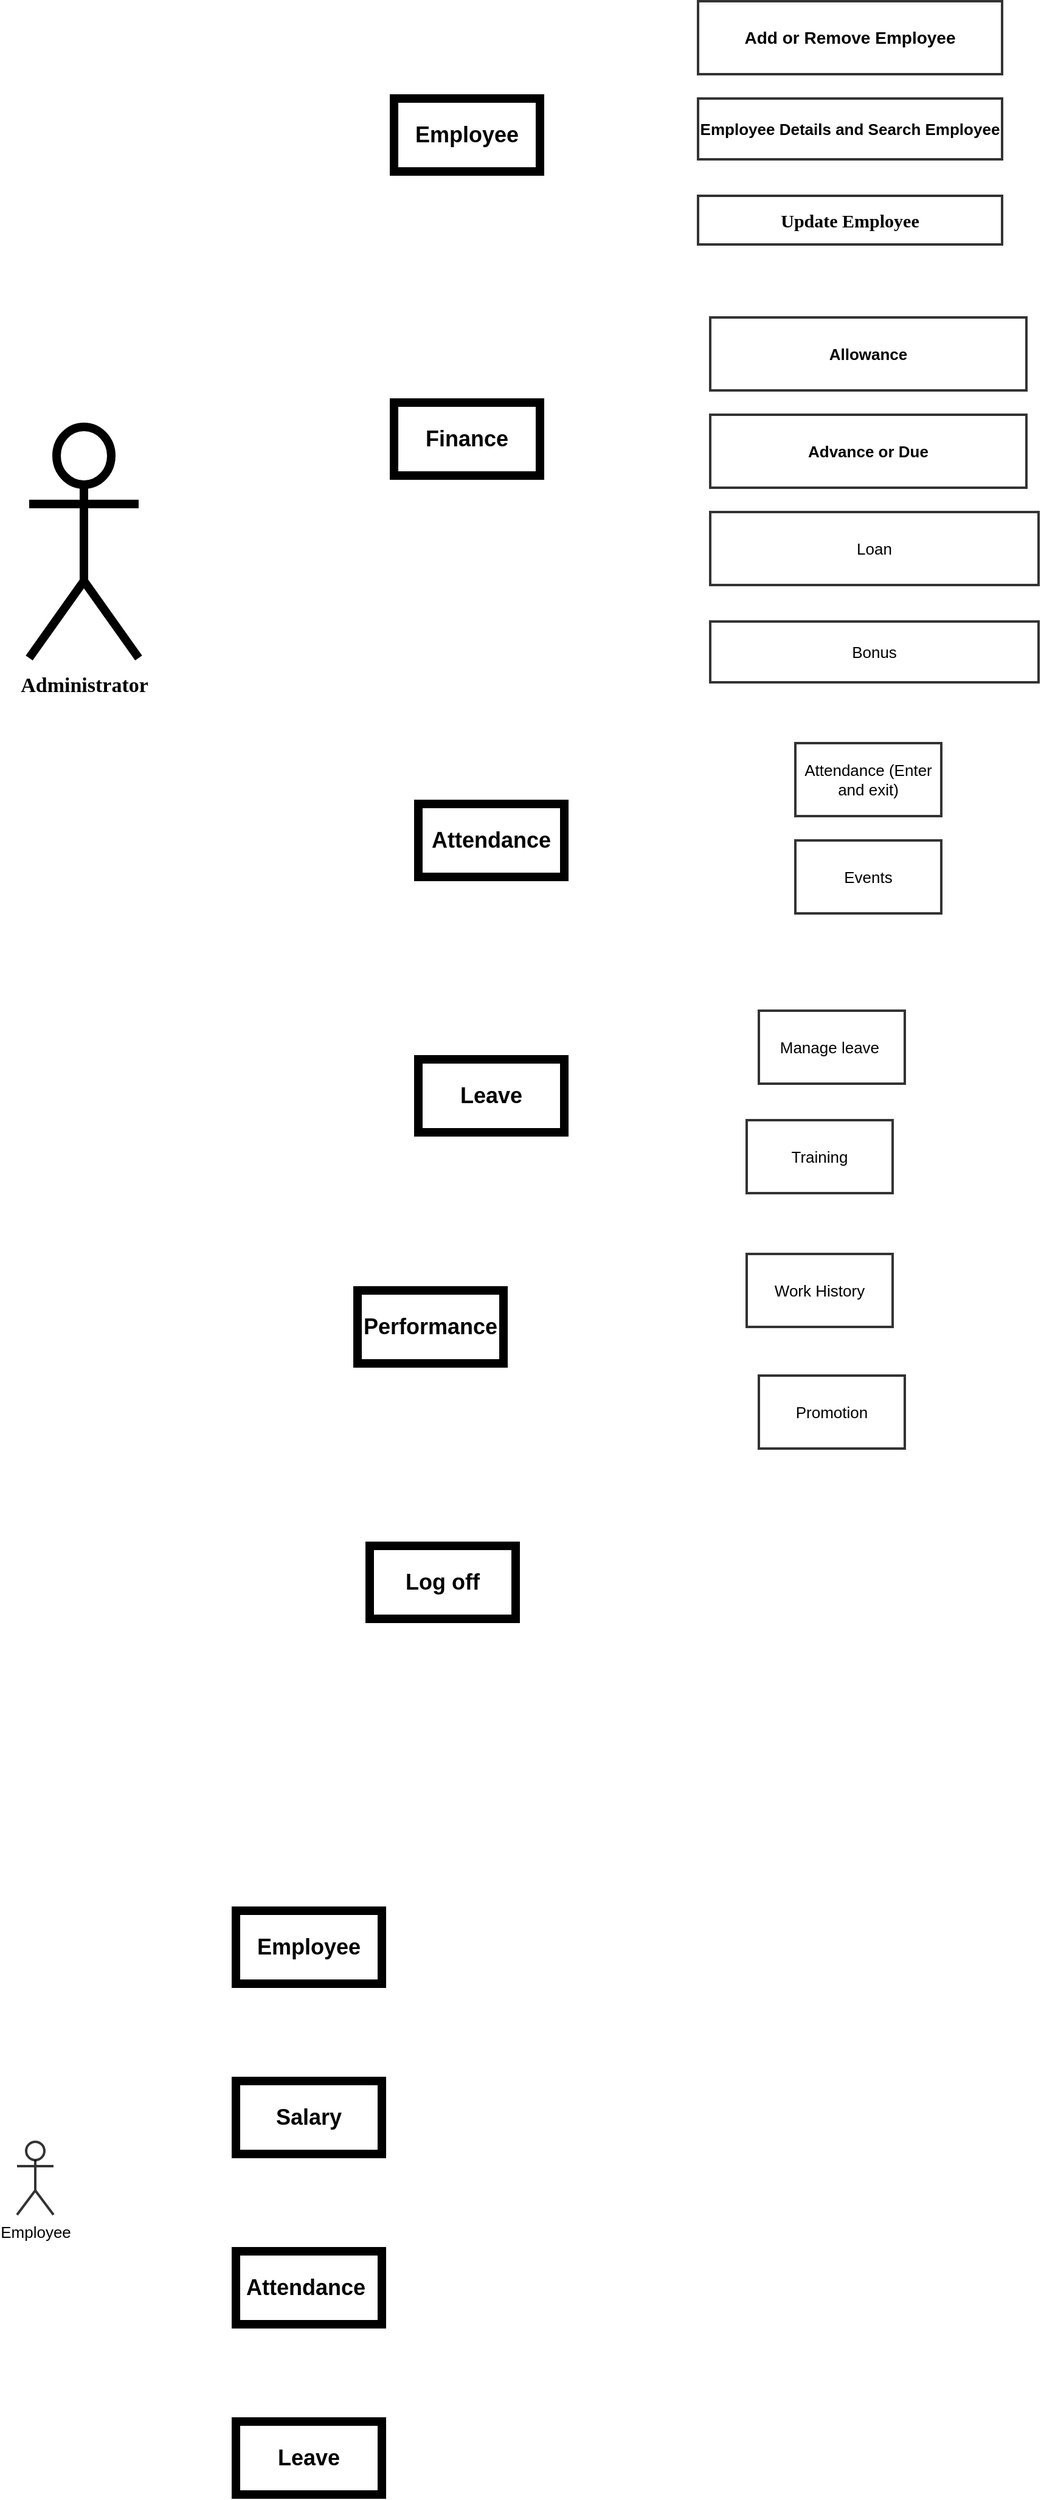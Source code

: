 <mxfile version="13.9.8" type="github">
  <diagram id="UAt6TYiZA28QQcXCpw7w" name="Page-1">
    <mxGraphModel dx="2229" dy="2023" grid="1" gridSize="10" guides="1" tooltips="1" connect="1" arrows="1" fold="1" page="1" pageScale="1" pageWidth="980" pageHeight="1390" math="0" shadow="0">
      <root>
        <mxCell id="0" />
        <mxCell id="1" parent="0" />
        <mxCell id="UGoLlDs5Vt5mTQ_6u8co-1" value="&lt;font style=&quot;font-size: 17px&quot; face=&quot;Times New Roman&quot;&gt;&lt;b style=&quot;line-height: 190%&quot;&gt;Administrator&lt;/b&gt;&lt;/font&gt;" style="shape=umlActor;verticalLabelPosition=bottom;verticalAlign=top;html=1;outlineConnect=0;strokeWidth=7;" vertex="1" parent="1">
          <mxGeometry x="-880" y="-970" width="90" height="190" as="geometry" />
        </mxCell>
        <mxCell id="UGoLlDs5Vt5mTQ_6u8co-3" value="&lt;h2&gt;Employee&lt;/h2&gt;" style="rounded=0;whiteSpace=wrap;html=1;strokeWidth=7;" vertex="1" parent="1">
          <mxGeometry x="-580" y="-1240" width="120" height="60" as="geometry" />
        </mxCell>
        <mxCell id="UGoLlDs5Vt5mTQ_6u8co-4" value="&lt;h2&gt;Finance&lt;/h2&gt;" style="rounded=0;whiteSpace=wrap;html=1;strokeWidth=7;" vertex="1" parent="1">
          <mxGeometry x="-580" y="-990" width="120" height="60" as="geometry" />
        </mxCell>
        <mxCell id="UGoLlDs5Vt5mTQ_6u8co-5" value="&lt;h2&gt;Attendance&lt;/h2&gt;" style="rounded=0;whiteSpace=wrap;html=1;strokeWidth=7;" vertex="1" parent="1">
          <mxGeometry x="-560" y="-660" width="120" height="60" as="geometry" />
        </mxCell>
        <mxCell id="UGoLlDs5Vt5mTQ_6u8co-6" value="&lt;h2&gt;Leave&lt;/h2&gt;" style="rounded=0;whiteSpace=wrap;html=1;strokeWidth=7;" vertex="1" parent="1">
          <mxGeometry x="-560" y="-450" width="120" height="60" as="geometry" />
        </mxCell>
        <mxCell id="UGoLlDs5Vt5mTQ_6u8co-7" value="&lt;h2&gt;Performance&lt;/h2&gt;" style="rounded=0;whiteSpace=wrap;html=1;strokeWidth=7;" vertex="1" parent="1">
          <mxGeometry x="-610" y="-260" width="120" height="60" as="geometry" />
        </mxCell>
        <mxCell id="UGoLlDs5Vt5mTQ_6u8co-8" value="&lt;h2&gt;Log off&lt;/h2&gt;" style="rounded=0;whiteSpace=wrap;html=1;strokeWidth=7;" vertex="1" parent="1">
          <mxGeometry x="-600" y="-50" width="120" height="60" as="geometry" />
        </mxCell>
        <mxCell id="UGoLlDs5Vt5mTQ_6u8co-9" value="" style="rounded=0;whiteSpace=wrap;html=1;strokeWidth=2;opacity=0;" vertex="1" parent="1">
          <mxGeometry x="-500" y="20" width="140" height="40" as="geometry" />
        </mxCell>
        <mxCell id="UGoLlDs5Vt5mTQ_6u8co-10" value="" style="rounded=0;whiteSpace=wrap;html=1;strokeWidth=2;opacity=0;" vertex="1" parent="1">
          <mxGeometry x="-490" y="20" width="120" height="60" as="geometry" />
        </mxCell>
        <mxCell id="UGoLlDs5Vt5mTQ_6u8co-11" value="" style="rounded=0;whiteSpace=wrap;html=1;strokeWidth=2;opacity=0;" vertex="1" parent="1">
          <mxGeometry x="-500" y="10" width="120" height="60" as="geometry" />
        </mxCell>
        <mxCell id="UGoLlDs5Vt5mTQ_6u8co-12" value="" style="rounded=0;whiteSpace=wrap;html=1;strokeWidth=2;opacity=0;" vertex="1" parent="1">
          <mxGeometry x="-450" y="50" width="120" height="60" as="geometry" />
        </mxCell>
        <mxCell id="UGoLlDs5Vt5mTQ_6u8co-13" value="&lt;h4 style=&quot;font-size: 14px;&quot;&gt;Add or Remove Employee&lt;/h4&gt;" style="rounded=0;whiteSpace=wrap;html=1;strokeWidth=2;opacity=80;fontSize=14;" vertex="1" parent="1">
          <mxGeometry x="-330" y="-1320" width="250" height="60" as="geometry" />
        </mxCell>
        <mxCell id="UGoLlDs5Vt5mTQ_6u8co-14" value="&lt;h4 style=&quot;font-size: 13px;&quot;&gt;Employee Details and Search Employee&lt;/h4&gt;" style="rounded=0;whiteSpace=wrap;html=1;strokeWidth=2;opacity=80;fontSize=13;" vertex="1" parent="1">
          <mxGeometry x="-330" y="-1240" width="250" height="50" as="geometry" />
        </mxCell>
        <mxCell id="UGoLlDs5Vt5mTQ_6u8co-16" value="&lt;h4&gt;&lt;font face=&quot;Times New Roman&quot; style=&quot;font-size: 15px&quot;&gt;Update Employee&lt;/font&gt;&lt;/h4&gt;" style="rounded=0;whiteSpace=wrap;html=1;strokeWidth=2;opacity=80;" vertex="1" parent="1">
          <mxGeometry x="-330" y="-1160" width="250" height="40" as="geometry" />
        </mxCell>
        <mxCell id="UGoLlDs5Vt5mTQ_6u8co-18" value="&lt;h4&gt;Allowance&lt;/h4&gt;" style="rounded=0;whiteSpace=wrap;html=1;strokeWidth=2;fontSize=13;opacity=80;" vertex="1" parent="1">
          <mxGeometry x="-320" y="-1060" width="260" height="60" as="geometry" />
        </mxCell>
        <mxCell id="UGoLlDs5Vt5mTQ_6u8co-19" value="&lt;h4&gt;Advance or Due&lt;/h4&gt;" style="rounded=0;whiteSpace=wrap;html=1;strokeWidth=2;fontSize=13;opacity=80;" vertex="1" parent="1">
          <mxGeometry x="-320" y="-980" width="260" height="60" as="geometry" />
        </mxCell>
        <mxCell id="UGoLlDs5Vt5mTQ_6u8co-20" value="Loan" style="rounded=0;whiteSpace=wrap;html=1;strokeWidth=2;fontSize=13;opacity=80;" vertex="1" parent="1">
          <mxGeometry x="-320" y="-900" width="270" height="60" as="geometry" />
        </mxCell>
        <mxCell id="UGoLlDs5Vt5mTQ_6u8co-21" value="Bonus" style="rounded=0;whiteSpace=wrap;html=1;strokeWidth=2;fontSize=13;opacity=80;" vertex="1" parent="1">
          <mxGeometry x="-320" y="-810" width="270" height="50" as="geometry" />
        </mxCell>
        <mxCell id="UGoLlDs5Vt5mTQ_6u8co-22" value="Attendance (Enter and exit)" style="rounded=0;whiteSpace=wrap;html=1;strokeWidth=2;fontSize=13;opacity=80;" vertex="1" parent="1">
          <mxGeometry x="-250" y="-710" width="120" height="60" as="geometry" />
        </mxCell>
        <mxCell id="UGoLlDs5Vt5mTQ_6u8co-23" value="Events" style="rounded=0;whiteSpace=wrap;html=1;strokeWidth=2;fontSize=13;opacity=80;" vertex="1" parent="1">
          <mxGeometry x="-250" y="-630" width="120" height="60" as="geometry" />
        </mxCell>
        <mxCell id="UGoLlDs5Vt5mTQ_6u8co-24" value="Manage leave&amp;nbsp;" style="rounded=0;whiteSpace=wrap;html=1;strokeWidth=2;fontSize=13;opacity=80;" vertex="1" parent="1">
          <mxGeometry x="-280" y="-490" width="120" height="60" as="geometry" />
        </mxCell>
        <mxCell id="UGoLlDs5Vt5mTQ_6u8co-25" value="Training" style="rounded=0;whiteSpace=wrap;html=1;strokeWidth=2;fontSize=13;opacity=80;" vertex="1" parent="1">
          <mxGeometry x="-290" y="-400" width="120" height="60" as="geometry" />
        </mxCell>
        <mxCell id="UGoLlDs5Vt5mTQ_6u8co-26" value="Work History" style="rounded=0;whiteSpace=wrap;html=1;strokeWidth=2;fontSize=13;opacity=80;" vertex="1" parent="1">
          <mxGeometry x="-290" y="-290" width="120" height="60" as="geometry" />
        </mxCell>
        <mxCell id="UGoLlDs5Vt5mTQ_6u8co-27" value="Promotion" style="rounded=0;whiteSpace=wrap;html=1;strokeWidth=2;fontSize=13;opacity=80;" vertex="1" parent="1">
          <mxGeometry x="-280" y="-190" width="120" height="60" as="geometry" />
        </mxCell>
        <mxCell id="UGoLlDs5Vt5mTQ_6u8co-28" value="Employee&lt;br&gt;" style="shape=umlActor;verticalLabelPosition=bottom;verticalAlign=top;html=1;outlineConnect=0;strokeWidth=2;fontSize=13;opacity=80;" vertex="1" parent="1">
          <mxGeometry x="-890" y="440" width="30" height="60" as="geometry" />
        </mxCell>
        <mxCell id="UGoLlDs5Vt5mTQ_6u8co-32" value="&lt;h2&gt;Employee&lt;/h2&gt;" style="rounded=0;whiteSpace=wrap;html=1;strokeWidth=7;" vertex="1" parent="1">
          <mxGeometry x="-710" y="250" width="120" height="60" as="geometry" />
        </mxCell>
        <mxCell id="UGoLlDs5Vt5mTQ_6u8co-34" value="&lt;h2&gt;Salary&lt;/h2&gt;" style="rounded=0;whiteSpace=wrap;html=1;strokeWidth=7;" vertex="1" parent="1">
          <mxGeometry x="-710" y="390" width="120" height="60" as="geometry" />
        </mxCell>
        <mxCell id="UGoLlDs5Vt5mTQ_6u8co-36" value="&lt;h2&gt;Attendance&amp;nbsp;&lt;/h2&gt;" style="rounded=0;whiteSpace=wrap;html=1;strokeWidth=7;" vertex="1" parent="1">
          <mxGeometry x="-710" y="530" width="120" height="60" as="geometry" />
        </mxCell>
        <mxCell id="UGoLlDs5Vt5mTQ_6u8co-38" value="&lt;h2&gt;Leave&lt;/h2&gt;" style="rounded=0;whiteSpace=wrap;html=1;strokeWidth=7;" vertex="1" parent="1">
          <mxGeometry x="-710" y="670" width="120" height="60" as="geometry" />
        </mxCell>
      </root>
    </mxGraphModel>
  </diagram>
</mxfile>
